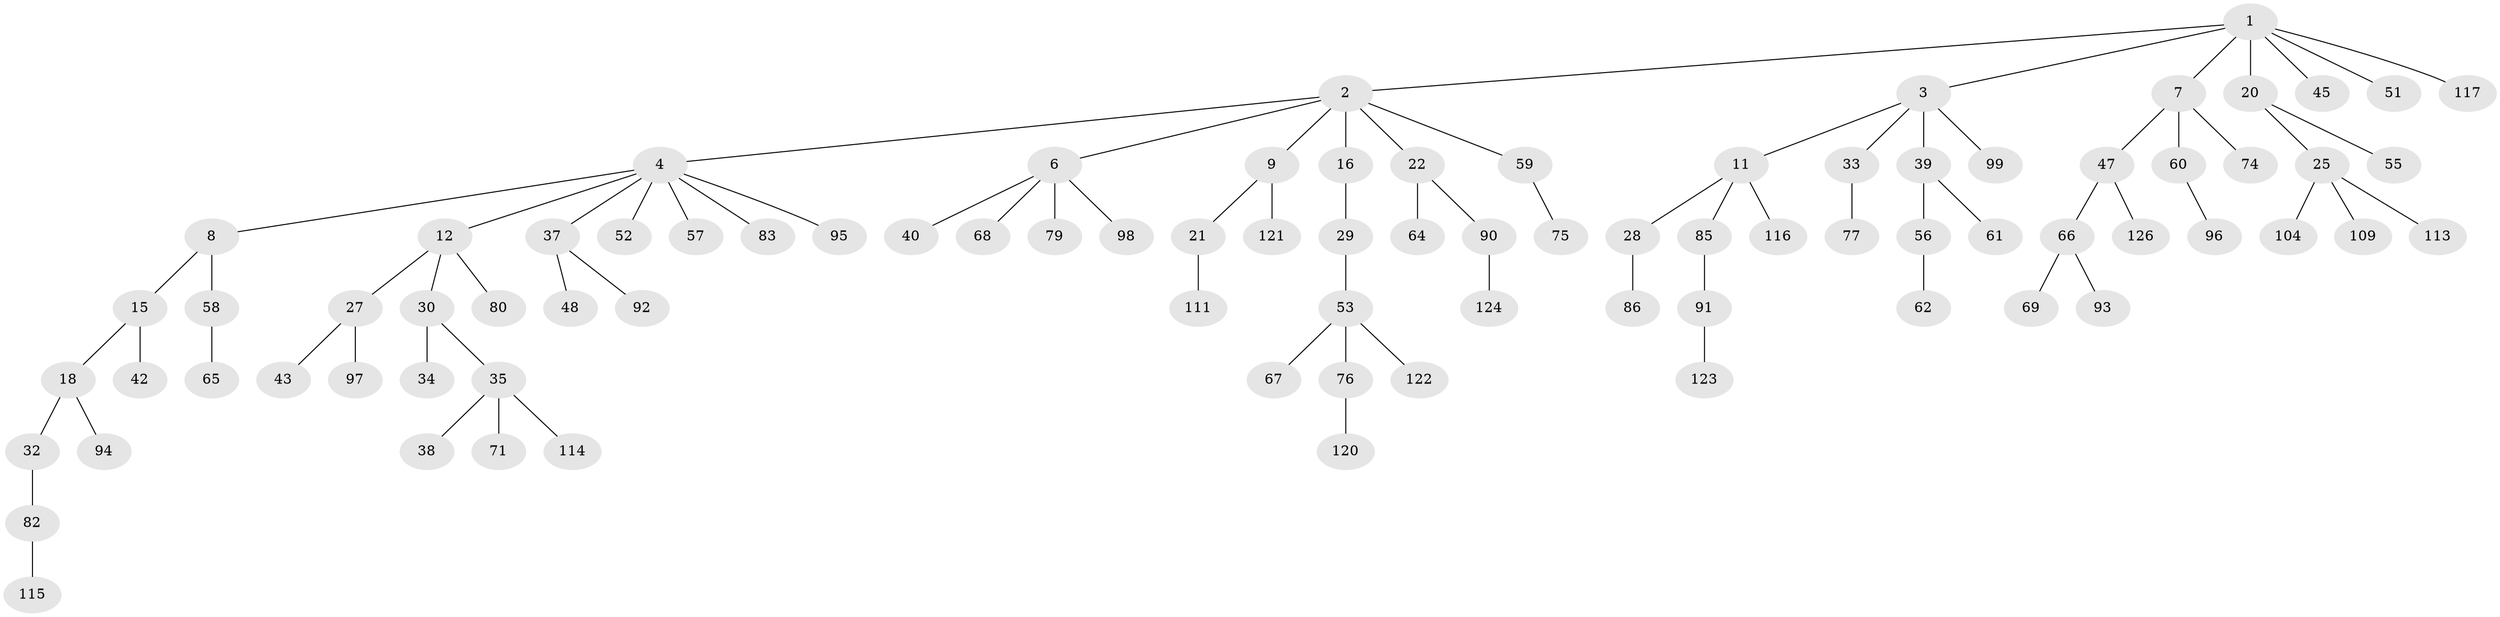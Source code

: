 // original degree distribution, {7: 0.015625, 6: 0.015625, 4: 0.0859375, 3: 0.125, 2: 0.2734375, 1: 0.4765625, 5: 0.0078125}
// Generated by graph-tools (version 1.1) at 2025/42/03/06/25 10:42:03]
// undirected, 86 vertices, 85 edges
graph export_dot {
graph [start="1"]
  node [color=gray90,style=filled];
  1 [super="+13"];
  2 [super="+10"];
  3 [super="+72"];
  4 [super="+5"];
  6 [super="+50"];
  7 [super="+14"];
  8 [super="+127"];
  9 [super="+26"];
  11 [super="+17"];
  12 [super="+24"];
  15;
  16 [super="+19"];
  18;
  20 [super="+23"];
  21 [super="+44"];
  22 [super="+41"];
  25 [super="+54"];
  27;
  28 [super="+70"];
  29;
  30 [super="+31"];
  32 [super="+128"];
  33 [super="+36"];
  34;
  35 [super="+49"];
  37 [super="+63"];
  38 [super="+46"];
  39 [super="+73"];
  40 [super="+112"];
  42;
  43;
  45;
  47 [super="+88"];
  48 [super="+105"];
  51;
  52;
  53 [super="+78"];
  55 [super="+125"];
  56;
  57;
  58 [super="+108"];
  59;
  60;
  61;
  62 [super="+100"];
  64;
  65;
  66 [super="+81"];
  67 [super="+107"];
  68 [super="+102"];
  69;
  71;
  74 [super="+101"];
  75;
  76 [super="+89"];
  77;
  79 [super="+119"];
  80;
  82 [super="+84"];
  83 [super="+87"];
  85;
  86;
  90;
  91 [super="+106"];
  92;
  93;
  94 [super="+103"];
  95;
  96;
  97;
  98;
  99 [super="+110"];
  104;
  109;
  111;
  113;
  114;
  115;
  116 [super="+118"];
  117;
  120;
  121;
  122;
  123;
  124;
  126;
  1 -- 2;
  1 -- 3;
  1 -- 7;
  1 -- 20;
  1 -- 51;
  1 -- 117;
  1 -- 45;
  2 -- 4;
  2 -- 6;
  2 -- 9;
  2 -- 22;
  2 -- 59;
  2 -- 16;
  3 -- 11;
  3 -- 33;
  3 -- 39;
  3 -- 99;
  4 -- 8;
  4 -- 37;
  4 -- 83;
  4 -- 52;
  4 -- 57;
  4 -- 12;
  4 -- 95;
  6 -- 40;
  6 -- 79;
  6 -- 98;
  6 -- 68;
  7 -- 47;
  7 -- 74;
  7 -- 60;
  8 -- 15;
  8 -- 58;
  9 -- 21;
  9 -- 121;
  11 -- 28;
  11 -- 116;
  11 -- 85;
  12 -- 27;
  12 -- 80;
  12 -- 30;
  15 -- 18;
  15 -- 42;
  16 -- 29;
  18 -- 32;
  18 -- 94;
  20 -- 25;
  20 -- 55;
  21 -- 111;
  22 -- 64;
  22 -- 90;
  25 -- 104;
  25 -- 109;
  25 -- 113;
  27 -- 43;
  27 -- 97;
  28 -- 86;
  29 -- 53;
  30 -- 35;
  30 -- 34;
  32 -- 82;
  33 -- 77;
  35 -- 38;
  35 -- 71;
  35 -- 114;
  37 -- 48;
  37 -- 92;
  39 -- 56;
  39 -- 61;
  47 -- 66;
  47 -- 126;
  53 -- 67;
  53 -- 76;
  53 -- 122;
  56 -- 62;
  58 -- 65;
  59 -- 75;
  60 -- 96;
  66 -- 69;
  66 -- 93;
  76 -- 120;
  82 -- 115;
  85 -- 91;
  90 -- 124;
  91 -- 123;
}

